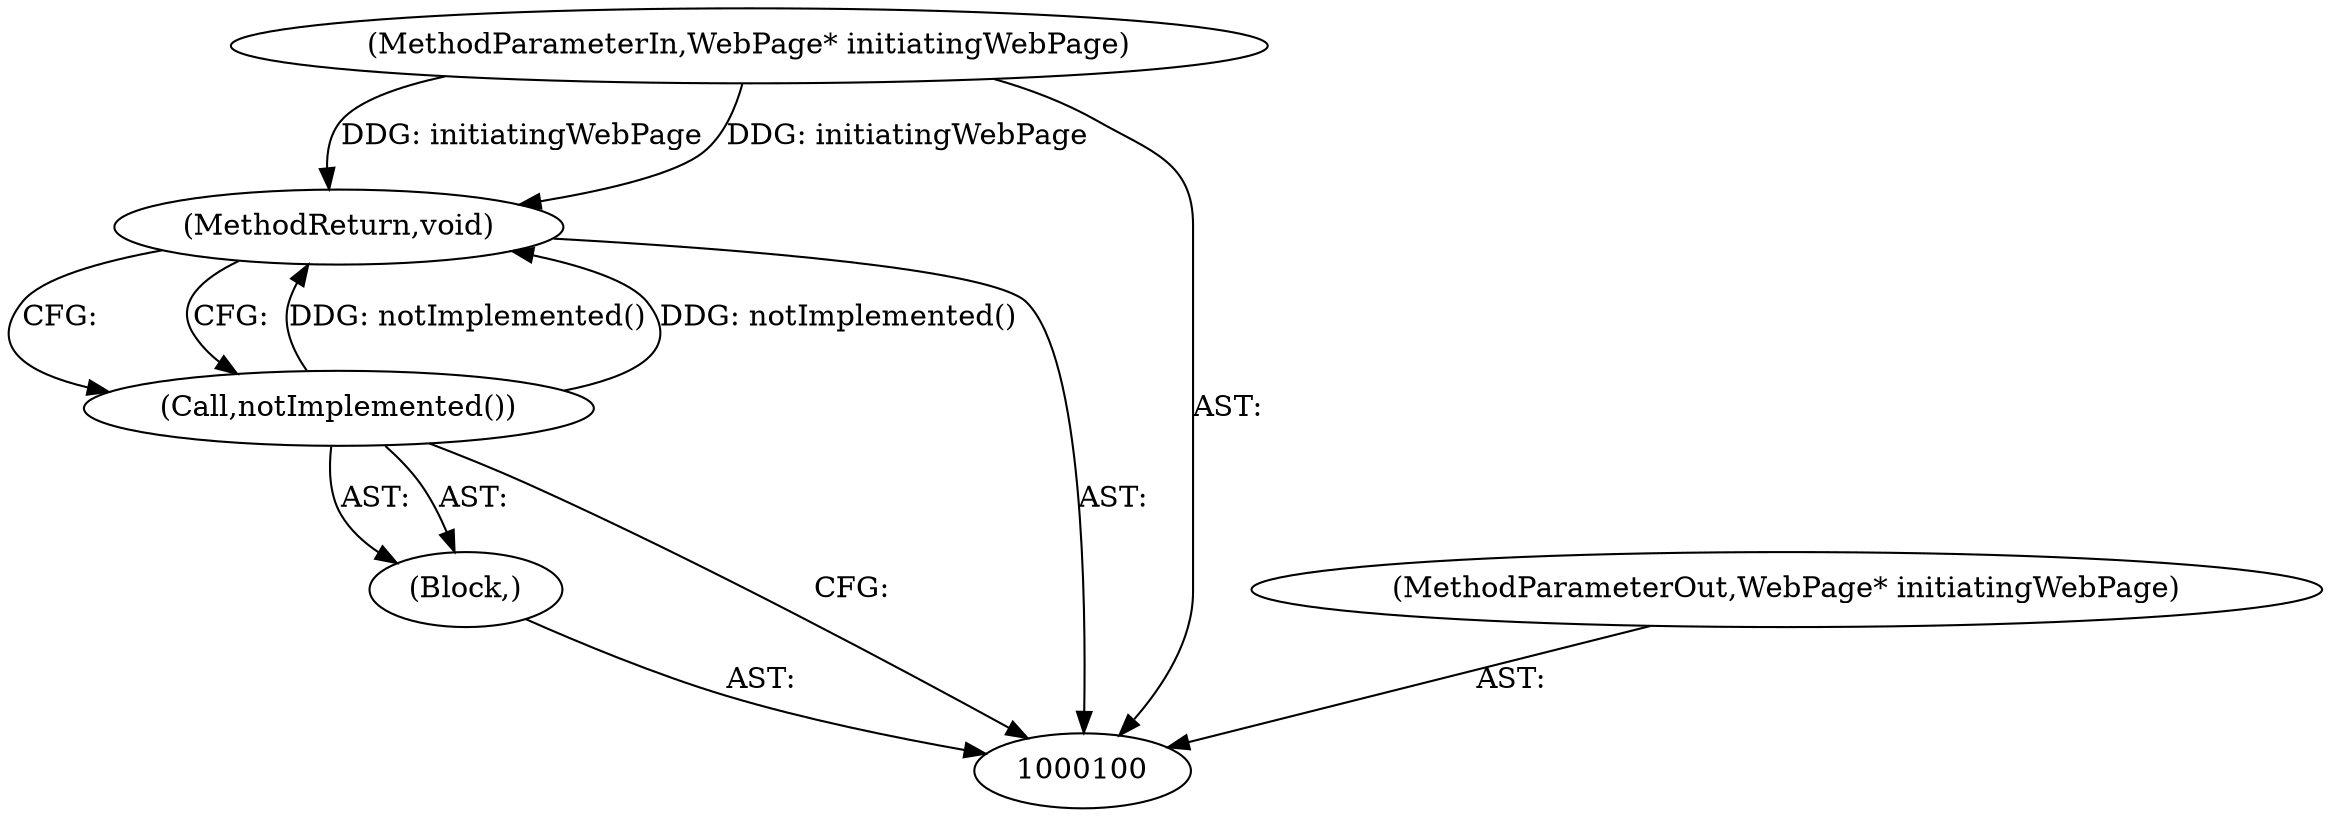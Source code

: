 digraph "0_Chrome_1797c8188e7d42f0adf6ce0e607307cd313e1d7d_0" {
"1000104" [label="(MethodReturn,void)"];
"1000101" [label="(MethodParameterIn,WebPage* initiatingWebPage)"];
"1000111" [label="(MethodParameterOut,WebPage* initiatingWebPage)"];
"1000102" [label="(Block,)"];
"1000103" [label="(Call,notImplemented())"];
"1000104" -> "1000100"  [label="AST: "];
"1000104" -> "1000103"  [label="CFG: "];
"1000103" -> "1000104"  [label="DDG: notImplemented()"];
"1000101" -> "1000104"  [label="DDG: initiatingWebPage"];
"1000101" -> "1000100"  [label="AST: "];
"1000101" -> "1000104"  [label="DDG: initiatingWebPage"];
"1000111" -> "1000100"  [label="AST: "];
"1000102" -> "1000100"  [label="AST: "];
"1000103" -> "1000102"  [label="AST: "];
"1000103" -> "1000102"  [label="AST: "];
"1000103" -> "1000100"  [label="CFG: "];
"1000104" -> "1000103"  [label="CFG: "];
"1000103" -> "1000104"  [label="DDG: notImplemented()"];
}
